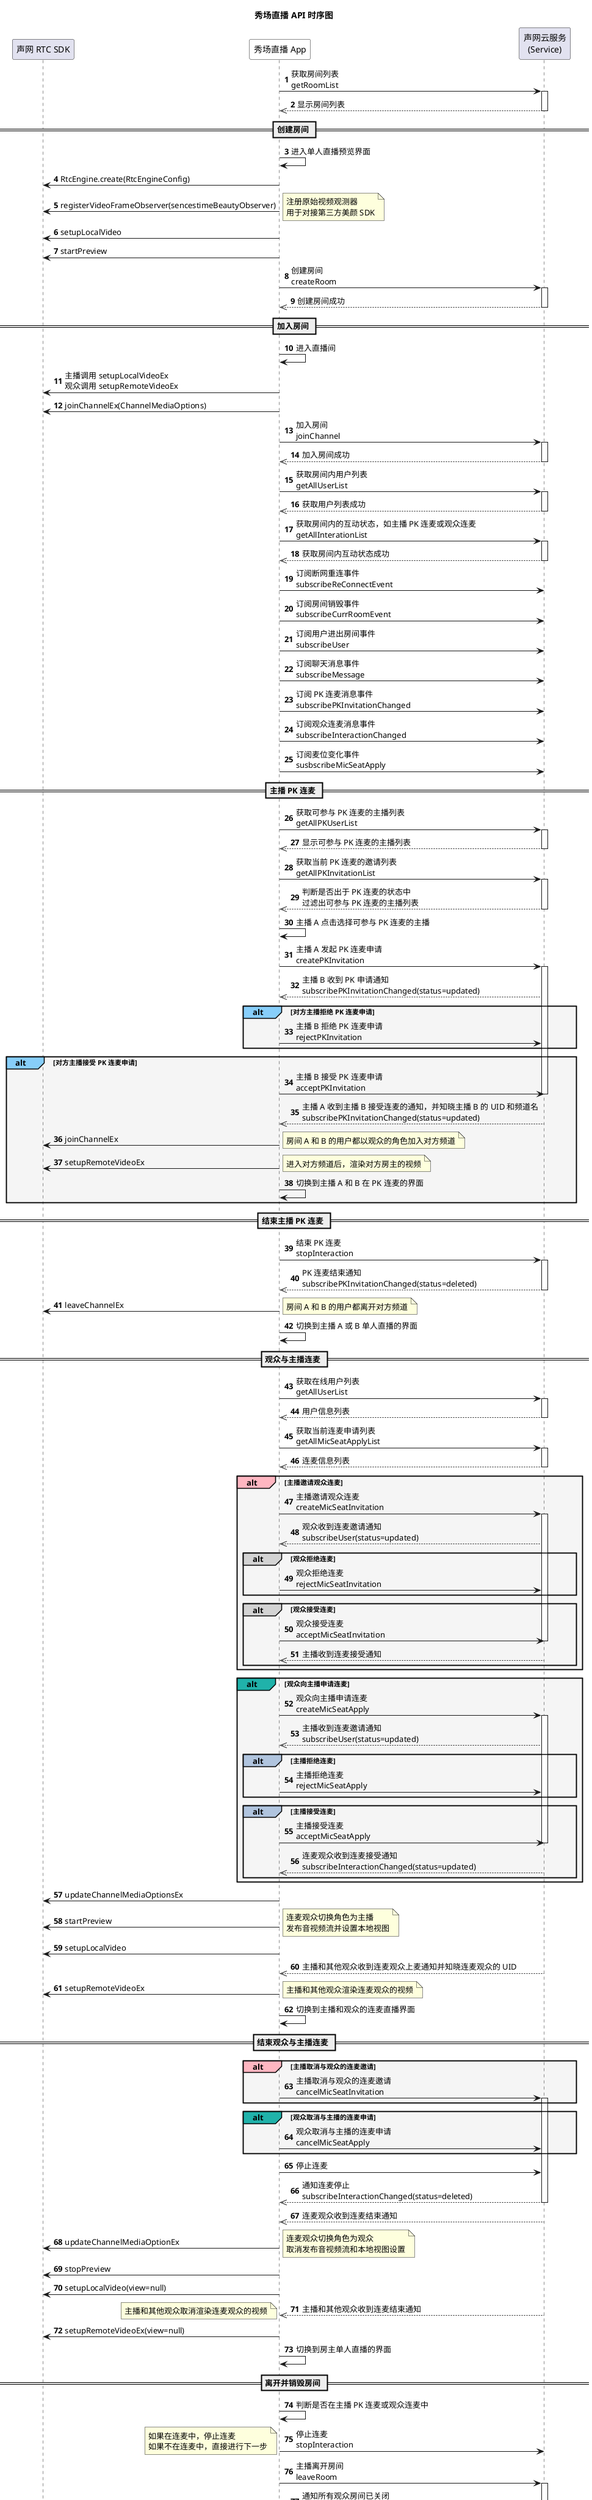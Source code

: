 @startuml
autonumber
title 秀场直播 API 时序图
participant "声网 RTC SDK" as sdk
participant "秀场直播 App" as app #White
participant "声网云服务\n(Service)" as service
app -> service: 获取房间列表 \ngetRoomList
activate service
service -->> app: 显示房间列表
deactivate service
== 创建房间 ==
app -> app: 进入单人直播预览界面
app -> sdk: RtcEngine.create(RtcEngineConfig)
app -> sdk: registerVideoFrameObserver(sencestimeBeautyObserver)
note right
注册原始视频观测器
用于对接第三方美颜 SDK
end note
app -> sdk: setupLocalVideo
app -> sdk: startPreview
app -> service: 创建房间 \ncreateRoom
activate service
service -->> app: 创建房间成功
deactivate service
== 加入房间 ==
app -> app: 进入直播间
app -> sdk: 主播调用 setupLocalVideoEx\n观众调用 setupRemoteVideoEx
app -> sdk: joinChannelEx(ChannelMediaOptions)
app -> service: 加入房间 \njoinChannel
activate service
service -->> app: 加入房间成功
deactivate service
app -> service: 获取房间内用户列表 \ngetAllUserList
activate service
service -->> app: 获取用户列表成功
deactivate service
app -> service: 获取房间内的互动状态，如主播 PK 连麦或观众连麦 \ngetAllInterationList
activate service
service -->> app: 获取房间内互动状态成功
deactivate service
app -> service: 订阅断网重连事件 \nsubscribeReConnectEvent
app -> service: 订阅房间销毁事件 \nsubscribeCurrRoomEvent
app -> service: 订阅用户进出房间事件 \nsubscribeUser
app -> service: 订阅聊天消息事件 \nsubscribeMessage
app -> service: 订阅 PK 连麦消息事件 \nsubscribePKInvitationChanged
app -> service: 订阅观众连麦消息事件 \nsubscribeInteractionChanged
app -> service: 订阅麦位变化事件 \nsusbscribeMicSeatApply
== 主播 PK 连麦 ==
app -> service: 获取可参与 PK 连麦的主播列表 \ngetAllPKUserList
activate service
service -->> app: 显示可参与 PK 连麦的主播列表
deactivate service
app -> service: 获取当前 PK 连麦的邀请列表 \ngetAllPKInvitationList
activate service
service -->> app: 判断是否出于 PK 连麦的状态中 \n过滤出可参与 PK 连麦的主播列表
deactivate service
app -> app: 主播 A 点击选择可参与 PK 连麦的主播
app -> service: 主播 A 发起 PK 连麦申请 \ncreatePKInvitation
activate service
service -->> app: 主播 B 收到 PK 申请通知 \nsubscribePKInvitationChanged(status=updated)
alt#LightSkyBlue #WhiteSmoke 对方主播拒绝 PK 连麦申请
app -> service: 主播 B 拒绝 PK 连麦申请 \nrejectPKInvitation
end
alt#LightSkyBlue #WhiteSmoke 对方主播接受 PK 连麦申请
app -> service: 主播 B 接受 PK 连麦申请 \nacceptPKInvitation
deactivate service
service -->> app: 主播 A 收到主播 B 接受连麦的通知，并知晓主播 B 的 UID 和频道名 \nsubscribePKInvitationChanged(status=updated)
app -> sdk: joinChannelEx
note right
房间 A 和 B 的用户都以观众的角色加入对方频道
end note
app -> sdk: setupRemoteVideoEx
note right
进入对方频道后，渲染对方房主的视频
end note
app -> app: 切换到主播 A 和 B 在 PK 连麦的界面
end
== 结束主播 PK 连麦 ==
app -> service: 结束 PK 连麦 \nstopInteraction
activate service
service -->> app: PK 连麦结束通知 \nsubscribePKInvitationChanged(status=deleted)
deactivate service
app -> sdk:  leaveChannelEx
note right
房间 A 和 B 的用户都离开对方频道
end note
app -> app: 切换到主播 A 或 B 单人直播的界面
== 观众与主播连麦 ==
app -> service: 获取在线用户列表 \ngetAllUserList
activate service
service -->> app: 用户信息列表
deactivate service
app -> service: 获取当前连麦申请列表 \ngetAllMicSeatApplyList
activate service
service -->> app: 连麦信息列表
deactivate service
alt#LightPink #WhiteSmoke 主播邀请观众连麦
app -> service: 主播邀请观众连麦 \ncreateMicSeatInvitation
activate service
service -->> app: 观众收到连麦邀请通知 \nsubscribeUser(status=updated)
alt#LightGray 观众拒绝连麦
app -> service: 观众拒绝连麦 \nrejectMicSeatInvitation
end
alt#LightGray 观众接受连麦
app -> service: 观众接受连麦 \nacceptMicSeatInvitation
deactivate service
service -->> app: 主播收到连麦接受通知
end
end
alt#LightSeaGreen #WhiteSmoke 观众向主播申请连麦
app -> service: 观众向主播申请连麦 \ncreateMicSeatApply
activate service
service -->> app: 主播收到连麦邀请通知 \nsubscribeUser(status=updated)
alt#LightSteelBlue 主播拒绝连麦
app -> service: 主播拒绝连麦 \nrejectMicSeatApply
end
alt#LightSteelBlue 主播接受连麦
app -> service: 主播接受连麦 \nacceptMicSeatApply
deactivate service
service -->> app: 连麦观众收到连麦接受通知 \nsubscribeInteractionChanged(status=updated)
end
end
app -> sdk: updateChannelMediaOptionsEx
app -> sdk: startPreview
note right
连麦观众切换角色为主播
发布音视频流并设置本地视图
end note
app -> sdk: setupLocalVideo
service -->> app: 主播和其他观众收到连麦观众上麦通知并知晓连麦观众的 UID
app -> sdk: setupRemoteVideoEx
note right
主播和其他观众渲染连麦观众的视频
end note
app -> app: 切换到主播和观众的连麦直播界面
== 结束观众与主播连麦 ==
alt#LightPink #WhiteSmoke 主播取消与观众的连麦邀请
app -> service: 主播取消与观众的连麦邀请 \ncancelMicSeatInvitation
activate service
end
alt#LightSeaGreen #WhiteSmoke 观众取消与主播的连麦申请
app -> service: 观众取消与主播的连麦申请 \ncancelMicSeatApply
end
app -> service: 停止连麦
service -->> app: 通知连麦停止 \nsubscribeInteractionChanged(status=deleted)
deactivate service
service -->> app: 连麦观众收到连麦结束通知
app -> sdk: updateChannelMediaOptionEx
note right
连麦观众切换角色为观众
取消发布音视频流和本地视图设置
end note
app -> sdk: stopPreview
app -> sdk: setupLocalVideo(view=null)
service -->> app: 主播和其他观众收到连麦结束通知
note left
主播和其他观众取消渲染连麦观众的视频
end note
app -> sdk: setupRemoteVideoEx(view=null)
app -> app: 切换到房主单人直播的界面
== 离开并销毁房间 ==
app -> app: 判断是否在主播 PK 连麦或观众连麦中
app -> service: 停止连麦 \nstopInteraction
note left
如果在连麦中，停止连麦
如果不在连麦中，直接进行下一步
end note
app -> service: 主播离开房间 \nleaveRoom
activate service
service -->> app: 通知所有观众房间已关闭 \nsubscribeCurrRoomEvent(status=deleted)
deactivate service
app -> service: 观众离开房间 \nleaveRoom
activate service
service -->> app: 通知所有用户并刷新用户列表 \nsusbscribeUser(status=updated)
deactivate service
app -> sdk: leaveChannel
app -> sdk: RtcEngine.destroy
app -> app: 回到房间列表界面
@enduml
